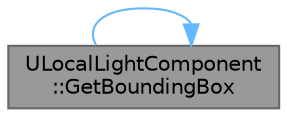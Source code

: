 digraph "ULocalLightComponent::GetBoundingBox"
{
 // INTERACTIVE_SVG=YES
 // LATEX_PDF_SIZE
  bgcolor="transparent";
  edge [fontname=Helvetica,fontsize=10,labelfontname=Helvetica,labelfontsize=10];
  node [fontname=Helvetica,fontsize=10,shape=box,height=0.2,width=0.4];
  rankdir="LR";
  Node1 [id="Node000001",label="ULocalLightComponent\l::GetBoundingBox",height=0.2,width=0.4,color="gray40", fillcolor="grey60", style="filled", fontcolor="black",tooltip="Return the world-space bounding box of the light's influence."];
  Node1 -> Node1 [id="edge1_Node000001_Node000001",color="steelblue1",style="solid",tooltip=" "];
}

